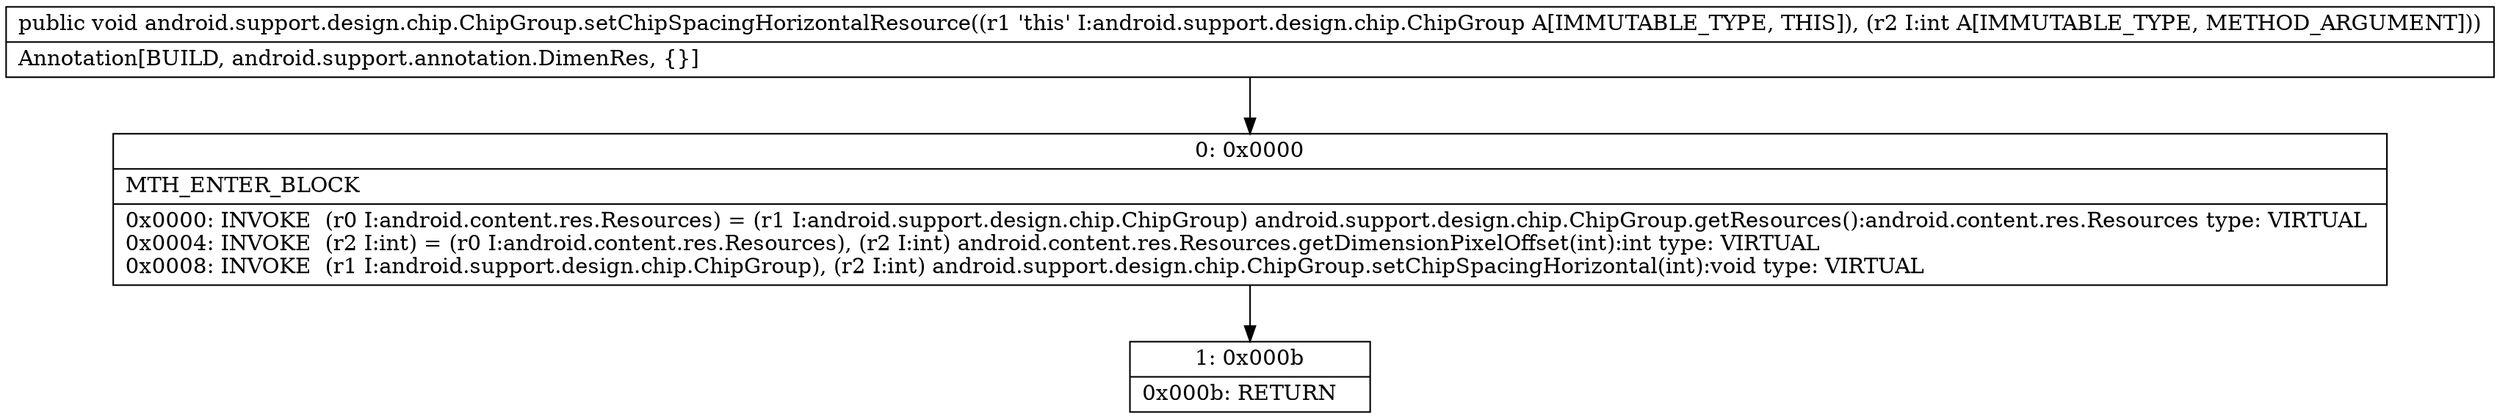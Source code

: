 digraph "CFG forandroid.support.design.chip.ChipGroup.setChipSpacingHorizontalResource(I)V" {
Node_0 [shape=record,label="{0\:\ 0x0000|MTH_ENTER_BLOCK\l|0x0000: INVOKE  (r0 I:android.content.res.Resources) = (r1 I:android.support.design.chip.ChipGroup) android.support.design.chip.ChipGroup.getResources():android.content.res.Resources type: VIRTUAL \l0x0004: INVOKE  (r2 I:int) = (r0 I:android.content.res.Resources), (r2 I:int) android.content.res.Resources.getDimensionPixelOffset(int):int type: VIRTUAL \l0x0008: INVOKE  (r1 I:android.support.design.chip.ChipGroup), (r2 I:int) android.support.design.chip.ChipGroup.setChipSpacingHorizontal(int):void type: VIRTUAL \l}"];
Node_1 [shape=record,label="{1\:\ 0x000b|0x000b: RETURN   \l}"];
MethodNode[shape=record,label="{public void android.support.design.chip.ChipGroup.setChipSpacingHorizontalResource((r1 'this' I:android.support.design.chip.ChipGroup A[IMMUTABLE_TYPE, THIS]), (r2 I:int A[IMMUTABLE_TYPE, METHOD_ARGUMENT]))  | Annotation[BUILD, android.support.annotation.DimenRes, \{\}]\l}"];
MethodNode -> Node_0;
Node_0 -> Node_1;
}

